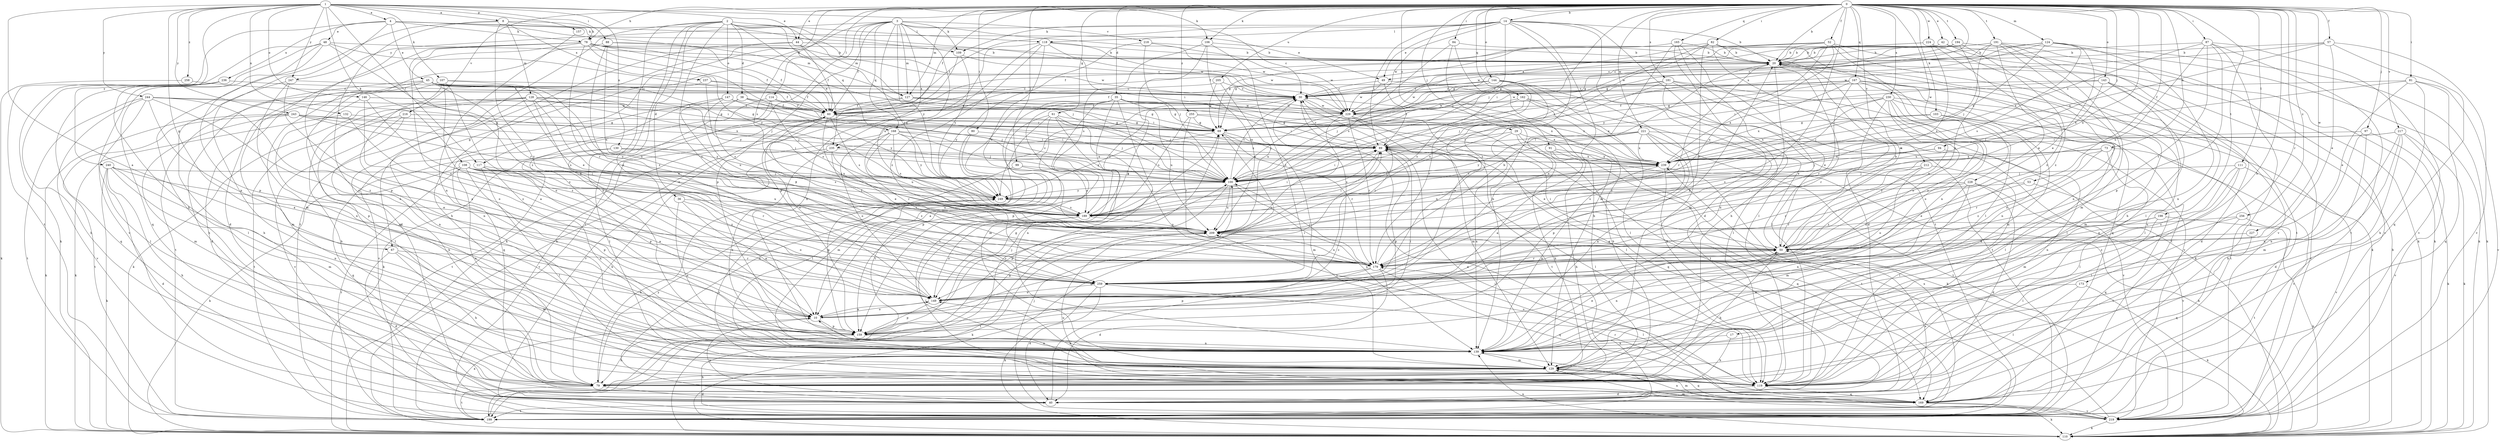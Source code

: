 strict digraph  {
0;
1;
2;
3;
4;
8;
10;
14;
17;
20;
29;
30;
35;
36;
38;
40;
42;
44;
45;
48;
49;
50;
52;
53;
57;
60;
61;
67;
69;
73;
78;
79;
80;
81;
82;
84;
87;
88;
89;
91;
94;
97;
99;
100;
103;
106;
107;
108;
109;
110;
111;
114;
117;
118;
119;
124;
127;
128;
129;
130;
132;
139;
143;
144;
146;
147;
149;
157;
159;
162;
165;
167;
168;
169;
173;
179;
181;
189;
191;
194;
198;
199;
205;
209;
212;
216;
217;
218;
219;
221;
224;
227;
228;
229;
230;
235;
236;
237;
239;
240;
243;
244;
247;
249;
255;
256;
258;
259;
0 -> 14  [label=b];
0 -> 17  [label=b];
0 -> 20  [label=b];
0 -> 29  [label=c];
0 -> 35  [label=d];
0 -> 42  [label=e];
0 -> 44  [label=e];
0 -> 52  [label=f];
0 -> 53  [label=f];
0 -> 57  [label=f];
0 -> 60  [label=f];
0 -> 61  [label=g];
0 -> 73  [label=h];
0 -> 78  [label=h];
0 -> 80  [label=i];
0 -> 81  [label=i];
0 -> 82  [label=i];
0 -> 84  [label=i];
0 -> 87  [label=i];
0 -> 91  [label=j];
0 -> 94  [label=j];
0 -> 97  [label=j];
0 -> 99  [label=j];
0 -> 100  [label=j];
0 -> 103  [label=k];
0 -> 106  [label=k];
0 -> 111  [label=l];
0 -> 114  [label=l];
0 -> 117  [label=l];
0 -> 124  [label=m];
0 -> 127  [label=m];
0 -> 143  [label=o];
0 -> 144  [label=o];
0 -> 162  [label=q];
0 -> 165  [label=q];
0 -> 167  [label=q];
0 -> 173  [label=r];
0 -> 179  [label=r];
0 -> 181  [label=s];
0 -> 189  [label=s];
0 -> 191  [label=t];
0 -> 194  [label=t];
0 -> 198  [label=t];
0 -> 205  [label=u];
0 -> 209  [label=u];
0 -> 212  [label=v];
0 -> 216  [label=v];
0 -> 217  [label=v];
0 -> 221  [label=w];
0 -> 224  [label=w];
0 -> 227  [label=w];
0 -> 228  [label=w];
0 -> 230  [label=x];
0 -> 235  [label=x];
0 -> 255  [label=z];
0 -> 256  [label=z];
1 -> 4  [label=a];
1 -> 8  [label=a];
1 -> 10  [label=a];
1 -> 44  [label=e];
1 -> 67  [label=g];
1 -> 88  [label=i];
1 -> 106  [label=k];
1 -> 107  [label=k];
1 -> 108  [label=k];
1 -> 117  [label=l];
1 -> 130  [label=n];
1 -> 132  [label=n];
1 -> 146  [label=o];
1 -> 157  [label=p];
1 -> 240  [label=y];
1 -> 243  [label=y];
1 -> 244  [label=y];
1 -> 247  [label=y];
1 -> 258  [label=z];
2 -> 10  [label=a];
2 -> 36  [label=d];
2 -> 38  [label=d];
2 -> 118  [label=l];
2 -> 127  [label=m];
2 -> 139  [label=n];
2 -> 147  [label=o];
2 -> 149  [label=o];
2 -> 168  [label=q];
2 -> 199  [label=t];
2 -> 229  [label=w];
2 -> 235  [label=x];
2 -> 259  [label=z];
3 -> 30  [label=c];
3 -> 60  [label=f];
3 -> 67  [label=g];
3 -> 109  [label=k];
3 -> 127  [label=m];
3 -> 159  [label=p];
3 -> 168  [label=q];
3 -> 189  [label=s];
3 -> 199  [label=t];
3 -> 209  [label=u];
3 -> 218  [label=v];
3 -> 229  [label=w];
3 -> 235  [label=x];
3 -> 247  [label=y];
3 -> 249  [label=y];
4 -> 45  [label=e];
4 -> 48  [label=e];
4 -> 49  [label=e];
4 -> 78  [label=h];
4 -> 109  [label=k];
4 -> 127  [label=m];
4 -> 139  [label=n];
4 -> 199  [label=t];
4 -> 236  [label=x];
8 -> 30  [label=c];
8 -> 78  [label=h];
8 -> 79  [label=h];
8 -> 128  [label=m];
8 -> 139  [label=n];
8 -> 237  [label=x];
8 -> 259  [label=z];
10 -> 20  [label=b];
10 -> 89  [label=i];
10 -> 100  [label=j];
10 -> 149  [label=o];
10 -> 159  [label=p];
14 -> 20  [label=b];
14 -> 40  [label=d];
14 -> 49  [label=e];
14 -> 60  [label=f];
14 -> 89  [label=i];
14 -> 100  [label=j];
14 -> 109  [label=k];
14 -> 118  [label=l];
14 -> 129  [label=m];
14 -> 199  [label=t];
14 -> 229  [label=w];
14 -> 259  [label=z];
17 -> 79  [label=h];
17 -> 139  [label=n];
20 -> 49  [label=e];
20 -> 110  [label=k];
20 -> 119  [label=l];
20 -> 139  [label=n];
20 -> 169  [label=q];
20 -> 179  [label=r];
20 -> 199  [label=t];
29 -> 79  [label=h];
29 -> 89  [label=i];
29 -> 110  [label=k];
29 -> 139  [label=n];
29 -> 169  [label=q];
30 -> 60  [label=f];
30 -> 119  [label=l];
30 -> 199  [label=t];
30 -> 229  [label=w];
35 -> 10  [label=a];
35 -> 69  [label=g];
35 -> 119  [label=l];
35 -> 129  [label=m];
35 -> 159  [label=p];
35 -> 199  [label=t];
35 -> 209  [label=u];
35 -> 219  [label=v];
35 -> 229  [label=w];
35 -> 239  [label=x];
36 -> 10  [label=a];
36 -> 139  [label=n];
36 -> 149  [label=o];
36 -> 189  [label=s];
38 -> 89  [label=i];
38 -> 189  [label=s];
38 -> 219  [label=v];
38 -> 229  [label=w];
38 -> 249  [label=y];
40 -> 10  [label=a];
40 -> 30  [label=c];
40 -> 50  [label=e];
40 -> 199  [label=t];
42 -> 20  [label=b];
42 -> 60  [label=f];
42 -> 110  [label=k];
42 -> 199  [label=t];
44 -> 20  [label=b];
44 -> 40  [label=d];
44 -> 60  [label=f];
44 -> 79  [label=h];
44 -> 100  [label=j];
45 -> 30  [label=c];
45 -> 50  [label=e];
45 -> 60  [label=f];
45 -> 79  [label=h];
45 -> 89  [label=i];
45 -> 100  [label=j];
45 -> 129  [label=m];
45 -> 199  [label=t];
45 -> 209  [label=u];
45 -> 259  [label=z];
48 -> 20  [label=b];
48 -> 60  [label=f];
48 -> 110  [label=k];
48 -> 159  [label=p];
48 -> 169  [label=q];
48 -> 179  [label=r];
48 -> 219  [label=v];
49 -> 30  [label=c];
49 -> 50  [label=e];
49 -> 89  [label=i];
49 -> 229  [label=w];
50 -> 20  [label=b];
50 -> 79  [label=h];
50 -> 89  [label=i];
50 -> 139  [label=n];
50 -> 179  [label=r];
52 -> 20  [label=b];
52 -> 60  [label=f];
52 -> 69  [label=g];
52 -> 110  [label=k];
52 -> 119  [label=l];
52 -> 209  [label=u];
52 -> 219  [label=v];
52 -> 229  [label=w];
52 -> 249  [label=y];
53 -> 50  [label=e];
53 -> 169  [label=q];
53 -> 249  [label=y];
57 -> 20  [label=b];
57 -> 50  [label=e];
57 -> 169  [label=q];
57 -> 219  [label=v];
57 -> 229  [label=w];
57 -> 239  [label=x];
60 -> 69  [label=g];
60 -> 100  [label=j];
60 -> 149  [label=o];
60 -> 189  [label=s];
60 -> 199  [label=t];
60 -> 209  [label=u];
60 -> 219  [label=v];
61 -> 10  [label=a];
61 -> 40  [label=d];
61 -> 69  [label=g];
61 -> 100  [label=j];
61 -> 139  [label=n];
61 -> 159  [label=p];
61 -> 179  [label=r];
67 -> 40  [label=d];
67 -> 79  [label=h];
67 -> 129  [label=m];
67 -> 179  [label=r];
69 -> 89  [label=i];
69 -> 129  [label=m];
69 -> 179  [label=r];
69 -> 249  [label=y];
73 -> 119  [label=l];
73 -> 179  [label=r];
73 -> 189  [label=s];
73 -> 219  [label=v];
73 -> 239  [label=x];
73 -> 259  [label=z];
78 -> 20  [label=b];
78 -> 60  [label=f];
78 -> 100  [label=j];
78 -> 129  [label=m];
78 -> 149  [label=o];
78 -> 159  [label=p];
78 -> 179  [label=r];
78 -> 229  [label=w];
78 -> 239  [label=x];
78 -> 249  [label=y];
78 -> 259  [label=z];
79 -> 40  [label=d];
79 -> 199  [label=t];
79 -> 249  [label=y];
80 -> 89  [label=i];
80 -> 119  [label=l];
80 -> 129  [label=m];
81 -> 30  [label=c];
81 -> 50  [label=e];
81 -> 79  [label=h];
81 -> 169  [label=q];
81 -> 219  [label=v];
81 -> 239  [label=x];
82 -> 20  [label=b];
82 -> 40  [label=d];
82 -> 50  [label=e];
82 -> 69  [label=g];
82 -> 89  [label=i];
82 -> 100  [label=j];
82 -> 139  [label=n];
82 -> 179  [label=r];
84 -> 20  [label=b];
84 -> 79  [label=h];
84 -> 139  [label=n];
84 -> 189  [label=s];
87 -> 20  [label=b];
87 -> 159  [label=p];
87 -> 169  [label=q];
87 -> 179  [label=r];
87 -> 199  [label=t];
87 -> 209  [label=u];
87 -> 219  [label=v];
87 -> 239  [label=x];
88 -> 20  [label=b];
88 -> 40  [label=d];
88 -> 60  [label=f];
88 -> 209  [label=u];
88 -> 259  [label=z];
89 -> 30  [label=c];
89 -> 50  [label=e];
89 -> 119  [label=l];
89 -> 159  [label=p];
89 -> 189  [label=s];
89 -> 239  [label=x];
91 -> 10  [label=a];
91 -> 79  [label=h];
91 -> 199  [label=t];
91 -> 239  [label=x];
94 -> 100  [label=j];
94 -> 139  [label=n];
94 -> 239  [label=x];
97 -> 89  [label=i];
97 -> 110  [label=k];
97 -> 129  [label=m];
97 -> 139  [label=n];
99 -> 100  [label=j];
99 -> 159  [label=p];
99 -> 189  [label=s];
100 -> 30  [label=c];
100 -> 89  [label=i];
100 -> 139  [label=n];
100 -> 159  [label=p];
100 -> 209  [label=u];
100 -> 249  [label=y];
103 -> 69  [label=g];
103 -> 119  [label=l];
103 -> 149  [label=o];
103 -> 239  [label=x];
106 -> 20  [label=b];
106 -> 149  [label=o];
106 -> 189  [label=s];
106 -> 209  [label=u];
106 -> 259  [label=z];
107 -> 10  [label=a];
107 -> 30  [label=c];
107 -> 129  [label=m];
107 -> 139  [label=n];
107 -> 149  [label=o];
107 -> 209  [label=u];
108 -> 100  [label=j];
108 -> 110  [label=k];
108 -> 139  [label=n];
108 -> 159  [label=p];
108 -> 179  [label=r];
108 -> 199  [label=t];
108 -> 209  [label=u];
108 -> 249  [label=y];
108 -> 259  [label=z];
109 -> 30  [label=c];
109 -> 110  [label=k];
109 -> 249  [label=y];
110 -> 20  [label=b];
110 -> 69  [label=g];
110 -> 139  [label=n];
111 -> 100  [label=j];
111 -> 119  [label=l];
111 -> 129  [label=m];
111 -> 219  [label=v];
111 -> 259  [label=z];
114 -> 60  [label=f];
114 -> 89  [label=i];
114 -> 110  [label=k];
114 -> 119  [label=l];
114 -> 189  [label=s];
117 -> 10  [label=a];
117 -> 100  [label=j];
117 -> 119  [label=l];
117 -> 139  [label=n];
118 -> 20  [label=b];
118 -> 89  [label=i];
118 -> 139  [label=n];
118 -> 159  [label=p];
118 -> 209  [label=u];
118 -> 229  [label=w];
118 -> 259  [label=z];
119 -> 40  [label=d];
119 -> 149  [label=o];
119 -> 169  [label=q];
119 -> 209  [label=u];
119 -> 249  [label=y];
124 -> 20  [label=b];
124 -> 30  [label=c];
124 -> 50  [label=e];
124 -> 110  [label=k];
124 -> 139  [label=n];
124 -> 189  [label=s];
124 -> 229  [label=w];
124 -> 239  [label=x];
127 -> 60  [label=f];
127 -> 69  [label=g];
127 -> 100  [label=j];
127 -> 219  [label=v];
127 -> 239  [label=x];
128 -> 50  [label=e];
128 -> 60  [label=f];
128 -> 69  [label=g];
128 -> 79  [label=h];
128 -> 100  [label=j];
128 -> 110  [label=k];
128 -> 119  [label=l];
128 -> 139  [label=n];
128 -> 179  [label=r];
129 -> 10  [label=a];
129 -> 79  [label=h];
129 -> 119  [label=l];
129 -> 169  [label=q];
130 -> 159  [label=p];
130 -> 169  [label=q];
130 -> 189  [label=s];
130 -> 239  [label=x];
132 -> 69  [label=g];
132 -> 110  [label=k];
132 -> 259  [label=z];
139 -> 50  [label=e];
139 -> 129  [label=m];
143 -> 30  [label=c];
143 -> 40  [label=d];
143 -> 89  [label=i];
143 -> 119  [label=l];
143 -> 129  [label=m];
143 -> 209  [label=u];
144 -> 30  [label=c];
144 -> 40  [label=d];
144 -> 60  [label=f];
144 -> 100  [label=j];
144 -> 119  [label=l];
144 -> 149  [label=o];
144 -> 179  [label=r];
144 -> 229  [label=w];
146 -> 60  [label=f];
146 -> 69  [label=g];
146 -> 149  [label=o];
146 -> 159  [label=p];
146 -> 259  [label=z];
147 -> 60  [label=f];
147 -> 100  [label=j];
147 -> 169  [label=q];
147 -> 179  [label=r];
147 -> 209  [label=u];
149 -> 10  [label=a];
149 -> 159  [label=p];
157 -> 139  [label=n];
159 -> 69  [label=g];
159 -> 79  [label=h];
159 -> 89  [label=i];
159 -> 139  [label=n];
162 -> 50  [label=e];
162 -> 79  [label=h];
162 -> 100  [label=j];
162 -> 189  [label=s];
162 -> 229  [label=w];
162 -> 239  [label=x];
165 -> 20  [label=b];
165 -> 69  [label=g];
165 -> 79  [label=h];
165 -> 119  [label=l];
165 -> 129  [label=m];
165 -> 149  [label=o];
167 -> 30  [label=c];
167 -> 69  [label=g];
167 -> 119  [label=l];
167 -> 129  [label=m];
167 -> 139  [label=n];
167 -> 149  [label=o];
167 -> 179  [label=r];
167 -> 229  [label=w];
167 -> 239  [label=x];
168 -> 89  [label=i];
168 -> 100  [label=j];
168 -> 149  [label=o];
168 -> 179  [label=r];
168 -> 189  [label=s];
168 -> 209  [label=u];
168 -> 239  [label=x];
168 -> 249  [label=y];
169 -> 110  [label=k];
169 -> 129  [label=m];
169 -> 179  [label=r];
169 -> 209  [label=u];
169 -> 219  [label=v];
169 -> 239  [label=x];
173 -> 110  [label=k];
173 -> 119  [label=l];
173 -> 149  [label=o];
179 -> 20  [label=b];
179 -> 40  [label=d];
179 -> 60  [label=f];
179 -> 100  [label=j];
179 -> 159  [label=p];
179 -> 169  [label=q];
179 -> 209  [label=u];
179 -> 259  [label=z];
181 -> 30  [label=c];
181 -> 100  [label=j];
181 -> 110  [label=k];
181 -> 119  [label=l];
181 -> 199  [label=t];
181 -> 209  [label=u];
181 -> 219  [label=v];
189 -> 30  [label=c];
189 -> 89  [label=i];
189 -> 119  [label=l];
189 -> 149  [label=o];
189 -> 209  [label=u];
191 -> 20  [label=b];
191 -> 30  [label=c];
191 -> 50  [label=e];
191 -> 69  [label=g];
191 -> 79  [label=h];
191 -> 100  [label=j];
191 -> 110  [label=k];
191 -> 129  [label=m];
191 -> 139  [label=n];
194 -> 20  [label=b];
194 -> 30  [label=c];
194 -> 50  [label=e];
194 -> 69  [label=g];
194 -> 219  [label=v];
194 -> 259  [label=z];
198 -> 50  [label=e];
198 -> 110  [label=k];
198 -> 119  [label=l];
198 -> 209  [label=u];
199 -> 10  [label=a];
199 -> 69  [label=g];
205 -> 30  [label=c];
205 -> 69  [label=g];
205 -> 209  [label=u];
205 -> 249  [label=y];
209 -> 50  [label=e];
209 -> 89  [label=i];
209 -> 110  [label=k];
209 -> 199  [label=t];
209 -> 239  [label=x];
212 -> 100  [label=j];
212 -> 119  [label=l];
212 -> 149  [label=o];
212 -> 179  [label=r];
212 -> 259  [label=z];
216 -> 69  [label=g];
216 -> 79  [label=h];
216 -> 199  [label=t];
216 -> 219  [label=v];
217 -> 40  [label=d];
217 -> 79  [label=h];
217 -> 89  [label=i];
217 -> 110  [label=k];
217 -> 139  [label=n];
217 -> 219  [label=v];
217 -> 239  [label=x];
218 -> 20  [label=b];
218 -> 100  [label=j];
218 -> 110  [label=k];
218 -> 229  [label=w];
219 -> 30  [label=c];
219 -> 89  [label=i];
219 -> 100  [label=j];
219 -> 110  [label=k];
219 -> 129  [label=m];
219 -> 139  [label=n];
221 -> 89  [label=i];
221 -> 139  [label=n];
221 -> 159  [label=p];
221 -> 189  [label=s];
221 -> 199  [label=t];
221 -> 219  [label=v];
221 -> 239  [label=x];
221 -> 249  [label=y];
224 -> 20  [label=b];
224 -> 69  [label=g];
224 -> 119  [label=l];
224 -> 189  [label=s];
224 -> 259  [label=z];
227 -> 50  [label=e];
227 -> 169  [label=q];
228 -> 40  [label=d];
228 -> 129  [label=m];
228 -> 139  [label=n];
228 -> 179  [label=r];
228 -> 189  [label=s];
228 -> 219  [label=v];
228 -> 249  [label=y];
229 -> 69  [label=g];
229 -> 100  [label=j];
229 -> 119  [label=l];
229 -> 129  [label=m];
229 -> 149  [label=o];
229 -> 179  [label=r];
229 -> 199  [label=t];
230 -> 50  [label=e];
230 -> 60  [label=f];
230 -> 100  [label=j];
230 -> 149  [label=o];
230 -> 179  [label=r];
230 -> 199  [label=t];
230 -> 219  [label=v];
230 -> 239  [label=x];
230 -> 259  [label=z];
235 -> 50  [label=e];
235 -> 79  [label=h];
235 -> 139  [label=n];
235 -> 239  [label=x];
235 -> 259  [label=z];
236 -> 30  [label=c];
236 -> 79  [label=h];
236 -> 119  [label=l];
236 -> 169  [label=q];
237 -> 30  [label=c];
237 -> 40  [label=d];
237 -> 60  [label=f];
237 -> 249  [label=y];
239 -> 100  [label=j];
239 -> 110  [label=k];
239 -> 139  [label=n];
239 -> 169  [label=q];
240 -> 40  [label=d];
240 -> 50  [label=e];
240 -> 79  [label=h];
240 -> 100  [label=j];
240 -> 110  [label=k];
240 -> 129  [label=m];
240 -> 139  [label=n];
243 -> 69  [label=g];
243 -> 100  [label=j];
243 -> 110  [label=k];
243 -> 129  [label=m];
243 -> 189  [label=s];
243 -> 199  [label=t];
243 -> 249  [label=y];
244 -> 10  [label=a];
244 -> 119  [label=l];
244 -> 149  [label=o];
244 -> 199  [label=t];
244 -> 219  [label=v];
244 -> 229  [label=w];
244 -> 239  [label=x];
244 -> 259  [label=z];
247 -> 10  [label=a];
247 -> 30  [label=c];
247 -> 79  [label=h];
247 -> 139  [label=n];
249 -> 30  [label=c];
249 -> 79  [label=h];
249 -> 189  [label=s];
255 -> 69  [label=g];
255 -> 89  [label=i];
255 -> 179  [label=r];
255 -> 189  [label=s];
255 -> 239  [label=x];
256 -> 119  [label=l];
256 -> 199  [label=t];
256 -> 209  [label=u];
256 -> 259  [label=z];
258 -> 30  [label=c];
258 -> 110  [label=k];
259 -> 30  [label=c];
259 -> 40  [label=d];
259 -> 50  [label=e];
259 -> 110  [label=k];
259 -> 119  [label=l];
259 -> 149  [label=o];
}
